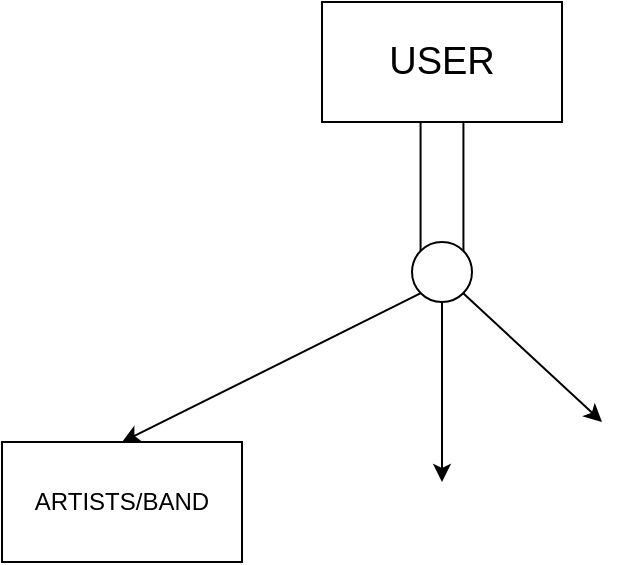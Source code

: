 <mxfile version="10.6.7" type="github"><diagram id="XxLZH_WnZtIfN90YUDpy" name="Page-1"><mxGraphModel dx="1443" dy="714" grid="1" gridSize="10" guides="1" tooltips="1" connect="1" arrows="1" fold="1" page="1" pageScale="1" pageWidth="1100" pageHeight="850" background="none" math="0" shadow="0"><root><mxCell id="0"/><mxCell id="1" parent="0"/><mxCell id="ZjTjYvJej75fSaQNqOP--2" value="&lt;font style=&quot;font-size: 19px&quot;&gt;USER&lt;/font&gt;" style="rounded=0;whiteSpace=wrap;html=1;" vertex="1" parent="1"><mxGeometry x="440" y="40" width="120" height="60" as="geometry"/></mxCell><mxCell id="ZjTjYvJej75fSaQNqOP--3" value="" style="shape=link;html=1;width=21.429;" edge="1" parent="1" target="ZjTjYvJej75fSaQNqOP--2"><mxGeometry width="50" height="50" relative="1" as="geometry"><mxPoint x="500" y="170" as="sourcePoint"/><mxPoint x="530" y="120" as="targetPoint"/></mxGeometry></mxCell><mxCell id="ZjTjYvJej75fSaQNqOP--4" value="" style="ellipse;whiteSpace=wrap;html=1;aspect=fixed;" vertex="1" parent="1"><mxGeometry x="485" y="160" width="30" height="30" as="geometry"/></mxCell><mxCell id="ZjTjYvJej75fSaQNqOP--7" value="" style="endArrow=classic;html=1;exitX=1;exitY=1;exitDx=0;exitDy=0;" edge="1" parent="1" source="ZjTjYvJej75fSaQNqOP--4"><mxGeometry width="50" height="50" relative="1" as="geometry"><mxPoint x="530" y="200" as="sourcePoint"/><mxPoint x="580" y="250" as="targetPoint"/></mxGeometry></mxCell><mxCell id="ZjTjYvJej75fSaQNqOP--8" value="" style="endArrow=classic;html=1;exitX=0.5;exitY=1;exitDx=0;exitDy=0;" edge="1" parent="1" source="ZjTjYvJej75fSaQNqOP--4"><mxGeometry width="50" height="50" relative="1" as="geometry"><mxPoint x="440" y="320" as="sourcePoint"/><mxPoint x="500" y="280" as="targetPoint"/></mxGeometry></mxCell><mxCell id="ZjTjYvJej75fSaQNqOP--9" value="" style="endArrow=classic;html=1;exitX=0;exitY=1;exitDx=0;exitDy=0;entryX=0.5;entryY=0;entryDx=0;entryDy=0;" edge="1" parent="1" source="ZjTjYvJej75fSaQNqOP--4" target="ZjTjYvJej75fSaQNqOP--10"><mxGeometry width="50" height="50" relative="1" as="geometry"><mxPoint x="440" y="360" as="sourcePoint"/><mxPoint x="420" y="250" as="targetPoint"/></mxGeometry></mxCell><mxCell id="ZjTjYvJej75fSaQNqOP--10" value="ARTISTS/BAND" style="rounded=0;whiteSpace=wrap;html=1;" vertex="1" parent="1"><mxGeometry x="280" y="260" width="120" height="60" as="geometry"/></mxCell></root></mxGraphModel></diagram></mxfile>
